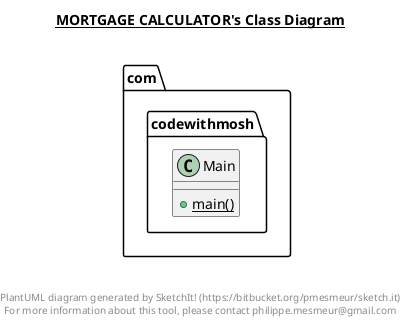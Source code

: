 @startuml

title __MORTGAGE CALCULATOR's Class Diagram__\n

  namespace com.codewithmosh {
    class com.codewithmosh.Main {
        {static} + main()
    }
  }
  



right footer


PlantUML diagram generated by SketchIt! (https://bitbucket.org/pmesmeur/sketch.it)
For more information about this tool, please contact philippe.mesmeur@gmail.com
endfooter

@enduml
